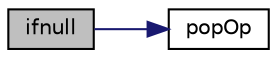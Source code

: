 digraph "ifnull"
{
 // INTERACTIVE_SVG=YES
  edge [fontname="Helvetica",fontsize="10",labelfontname="Helvetica",labelfontsize="10"];
  node [fontname="Helvetica",fontsize="10",shape=record];
  rankdir="LR";
  Node1568 [label="ifnull",height=0.2,width=0.4,color="black", fillcolor="grey75", style="filled", fontcolor="black"];
  Node1568 -> Node1569 [color="midnightblue",fontsize="10",style="solid",fontname="Helvetica"];
  Node1569 [label="popOp",height=0.2,width=0.4,color="black", fillcolor="white", style="filled",URL="$frame_8c.html#a3670f378856724ca85ced056e6bfc5c4"];
}

